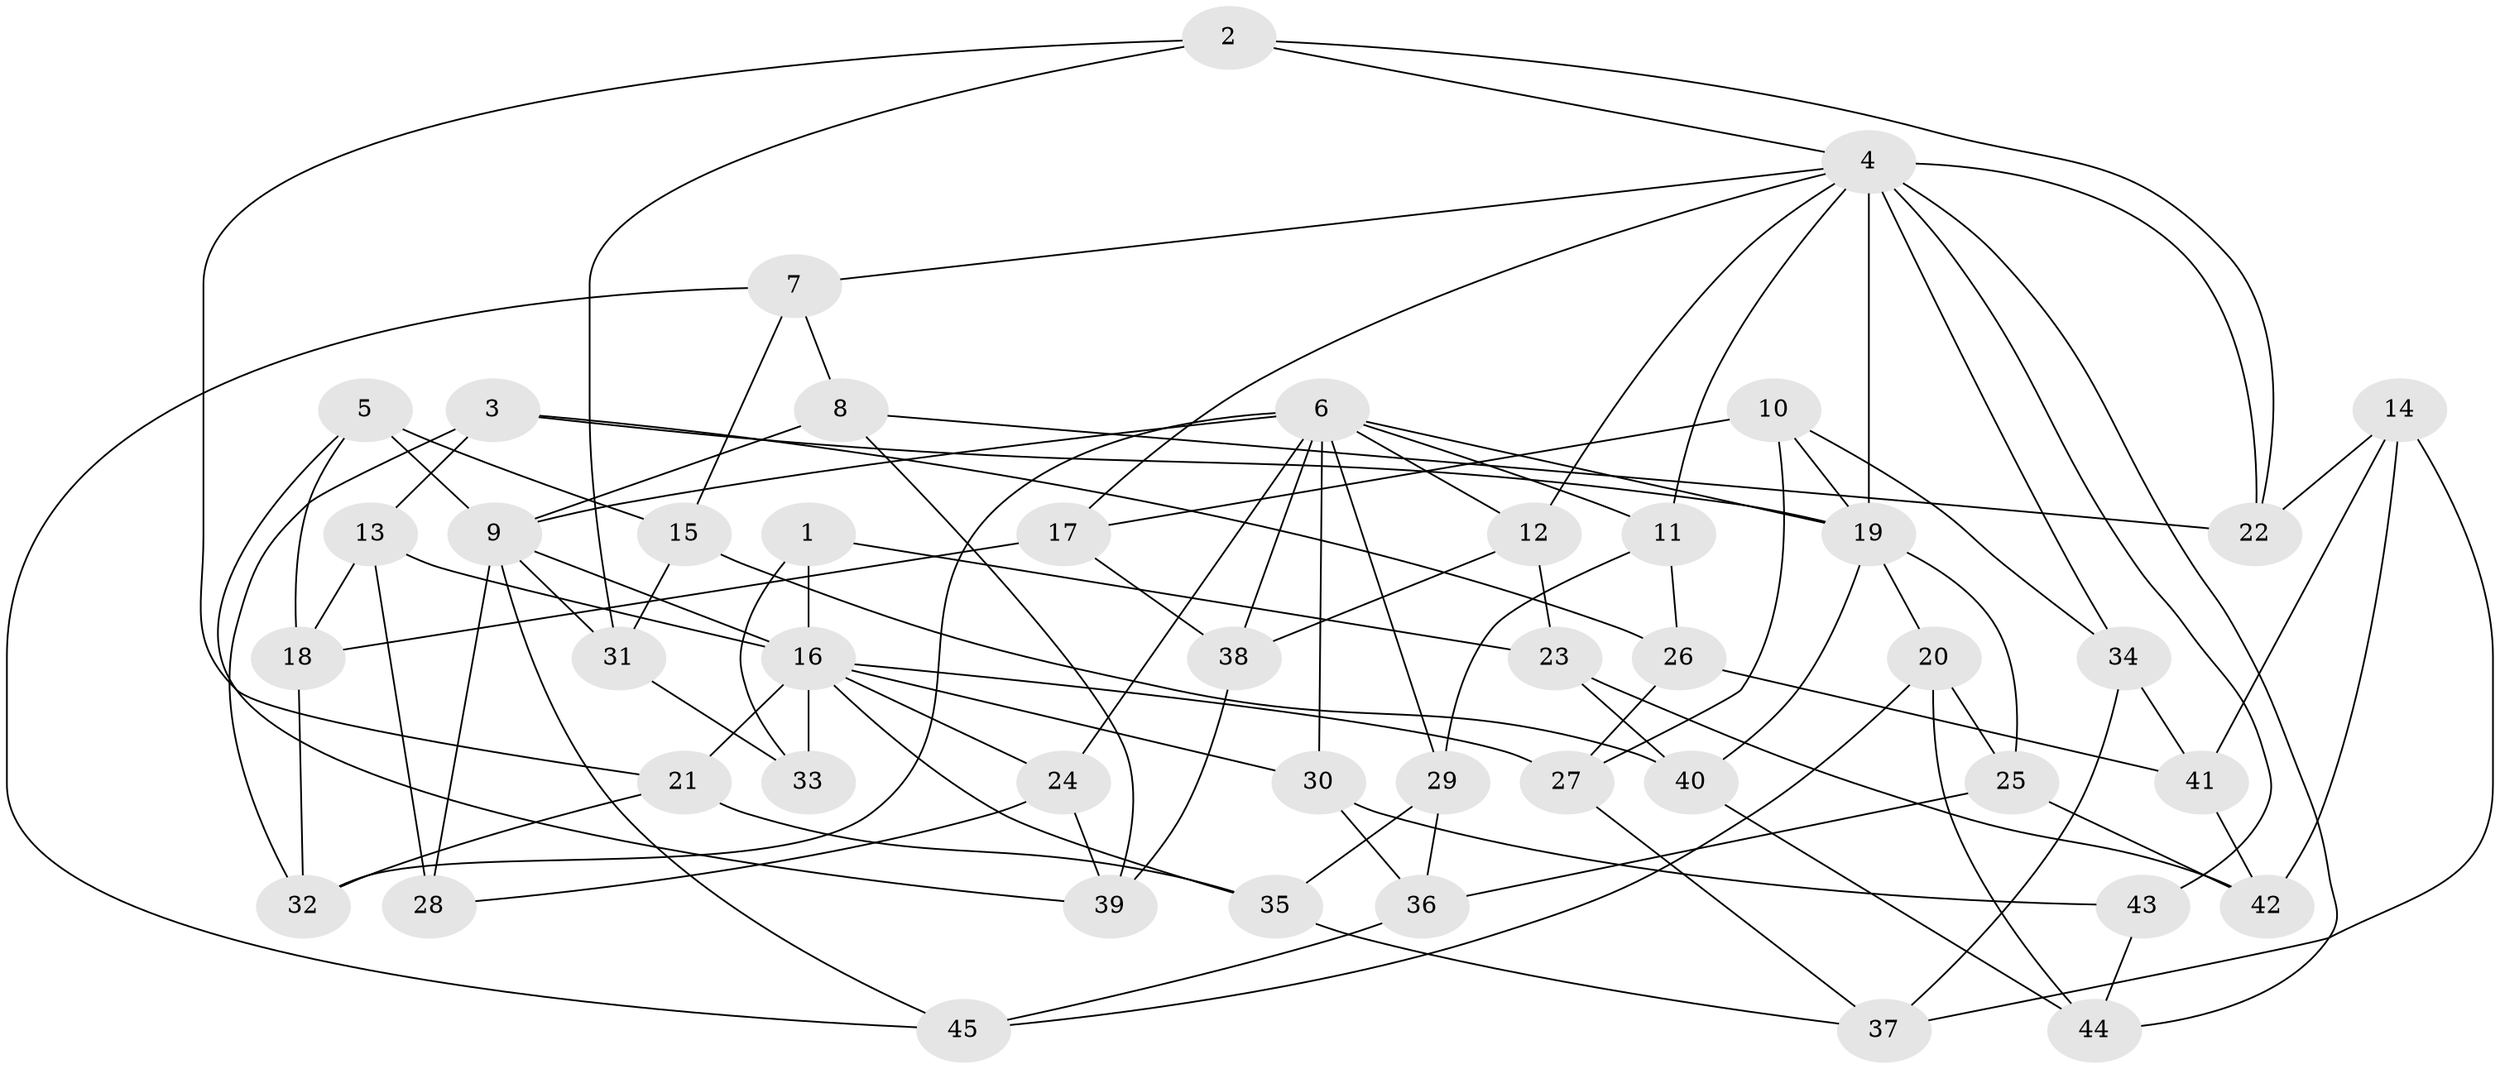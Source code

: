 // original degree distribution, {4: 1.0}
// Generated by graph-tools (version 1.1) at 2025/53/03/04/25 22:53:51]
// undirected, 45 vertices, 99 edges
graph export_dot {
  node [color=gray90,style=filled];
  1;
  2;
  3;
  4;
  5;
  6;
  7;
  8;
  9;
  10;
  11;
  12;
  13;
  14;
  15;
  16;
  17;
  18;
  19;
  20;
  21;
  22;
  23;
  24;
  25;
  26;
  27;
  28;
  29;
  30;
  31;
  32;
  33;
  34;
  35;
  36;
  37;
  38;
  39;
  40;
  41;
  42;
  43;
  44;
  45;
  1 -- 16 [weight=2.0];
  1 -- 23 [weight=1.0];
  1 -- 33 [weight=1.0];
  2 -- 4 [weight=1.0];
  2 -- 21 [weight=1.0];
  2 -- 22 [weight=1.0];
  2 -- 31 [weight=1.0];
  3 -- 13 [weight=1.0];
  3 -- 19 [weight=1.0];
  3 -- 26 [weight=1.0];
  3 -- 32 [weight=1.0];
  4 -- 7 [weight=1.0];
  4 -- 11 [weight=1.0];
  4 -- 12 [weight=1.0];
  4 -- 17 [weight=1.0];
  4 -- 19 [weight=2.0];
  4 -- 22 [weight=1.0];
  4 -- 34 [weight=1.0];
  4 -- 43 [weight=2.0];
  4 -- 44 [weight=1.0];
  5 -- 9 [weight=1.0];
  5 -- 15 [weight=1.0];
  5 -- 18 [weight=1.0];
  5 -- 39 [weight=1.0];
  6 -- 9 [weight=2.0];
  6 -- 11 [weight=1.0];
  6 -- 12 [weight=1.0];
  6 -- 19 [weight=1.0];
  6 -- 24 [weight=1.0];
  6 -- 29 [weight=1.0];
  6 -- 30 [weight=1.0];
  6 -- 32 [weight=1.0];
  6 -- 38 [weight=1.0];
  7 -- 8 [weight=1.0];
  7 -- 15 [weight=1.0];
  7 -- 45 [weight=1.0];
  8 -- 9 [weight=1.0];
  8 -- 22 [weight=1.0];
  8 -- 39 [weight=1.0];
  9 -- 16 [weight=2.0];
  9 -- 28 [weight=2.0];
  9 -- 31 [weight=1.0];
  9 -- 45 [weight=1.0];
  10 -- 17 [weight=1.0];
  10 -- 19 [weight=1.0];
  10 -- 27 [weight=1.0];
  10 -- 34 [weight=1.0];
  11 -- 26 [weight=1.0];
  11 -- 29 [weight=1.0];
  12 -- 23 [weight=1.0];
  12 -- 38 [weight=1.0];
  13 -- 16 [weight=1.0];
  13 -- 18 [weight=1.0];
  13 -- 28 [weight=1.0];
  14 -- 22 [weight=1.0];
  14 -- 37 [weight=1.0];
  14 -- 41 [weight=1.0];
  14 -- 42 [weight=1.0];
  15 -- 31 [weight=1.0];
  15 -- 40 [weight=1.0];
  16 -- 21 [weight=1.0];
  16 -- 24 [weight=1.0];
  16 -- 27 [weight=1.0];
  16 -- 30 [weight=1.0];
  16 -- 33 [weight=2.0];
  16 -- 35 [weight=1.0];
  17 -- 18 [weight=1.0];
  17 -- 38 [weight=1.0];
  18 -- 32 [weight=1.0];
  19 -- 20 [weight=1.0];
  19 -- 25 [weight=1.0];
  19 -- 40 [weight=1.0];
  20 -- 25 [weight=1.0];
  20 -- 44 [weight=1.0];
  20 -- 45 [weight=1.0];
  21 -- 32 [weight=1.0];
  21 -- 35 [weight=1.0];
  23 -- 40 [weight=1.0];
  23 -- 42 [weight=1.0];
  24 -- 28 [weight=1.0];
  24 -- 39 [weight=1.0];
  25 -- 36 [weight=1.0];
  25 -- 42 [weight=1.0];
  26 -- 27 [weight=1.0];
  26 -- 41 [weight=1.0];
  27 -- 37 [weight=1.0];
  29 -- 35 [weight=1.0];
  29 -- 36 [weight=1.0];
  30 -- 36 [weight=1.0];
  30 -- 43 [weight=1.0];
  31 -- 33 [weight=1.0];
  34 -- 37 [weight=1.0];
  34 -- 41 [weight=1.0];
  35 -- 37 [weight=1.0];
  36 -- 45 [weight=1.0];
  38 -- 39 [weight=1.0];
  40 -- 44 [weight=1.0];
  41 -- 42 [weight=1.0];
  43 -- 44 [weight=1.0];
}

